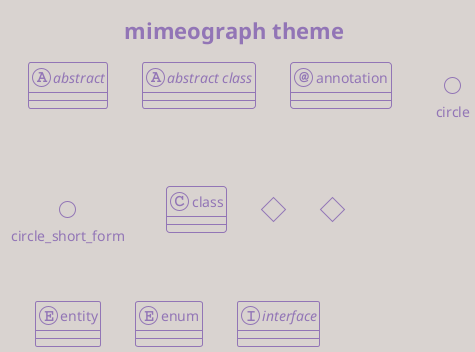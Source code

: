 ' Do not edit
' Theme Gallery
' autogenerated by script
'
@startuml
!theme mimeograph
title mimeograph theme
abstract        abstract
abstract class  "abstract class"
annotation      annotation
circle          circle
()              circle_short_form
class           class
diamond         diamond
<>              diamond_short_form
entity          entity
enum            enum
interface       interface
@enduml
